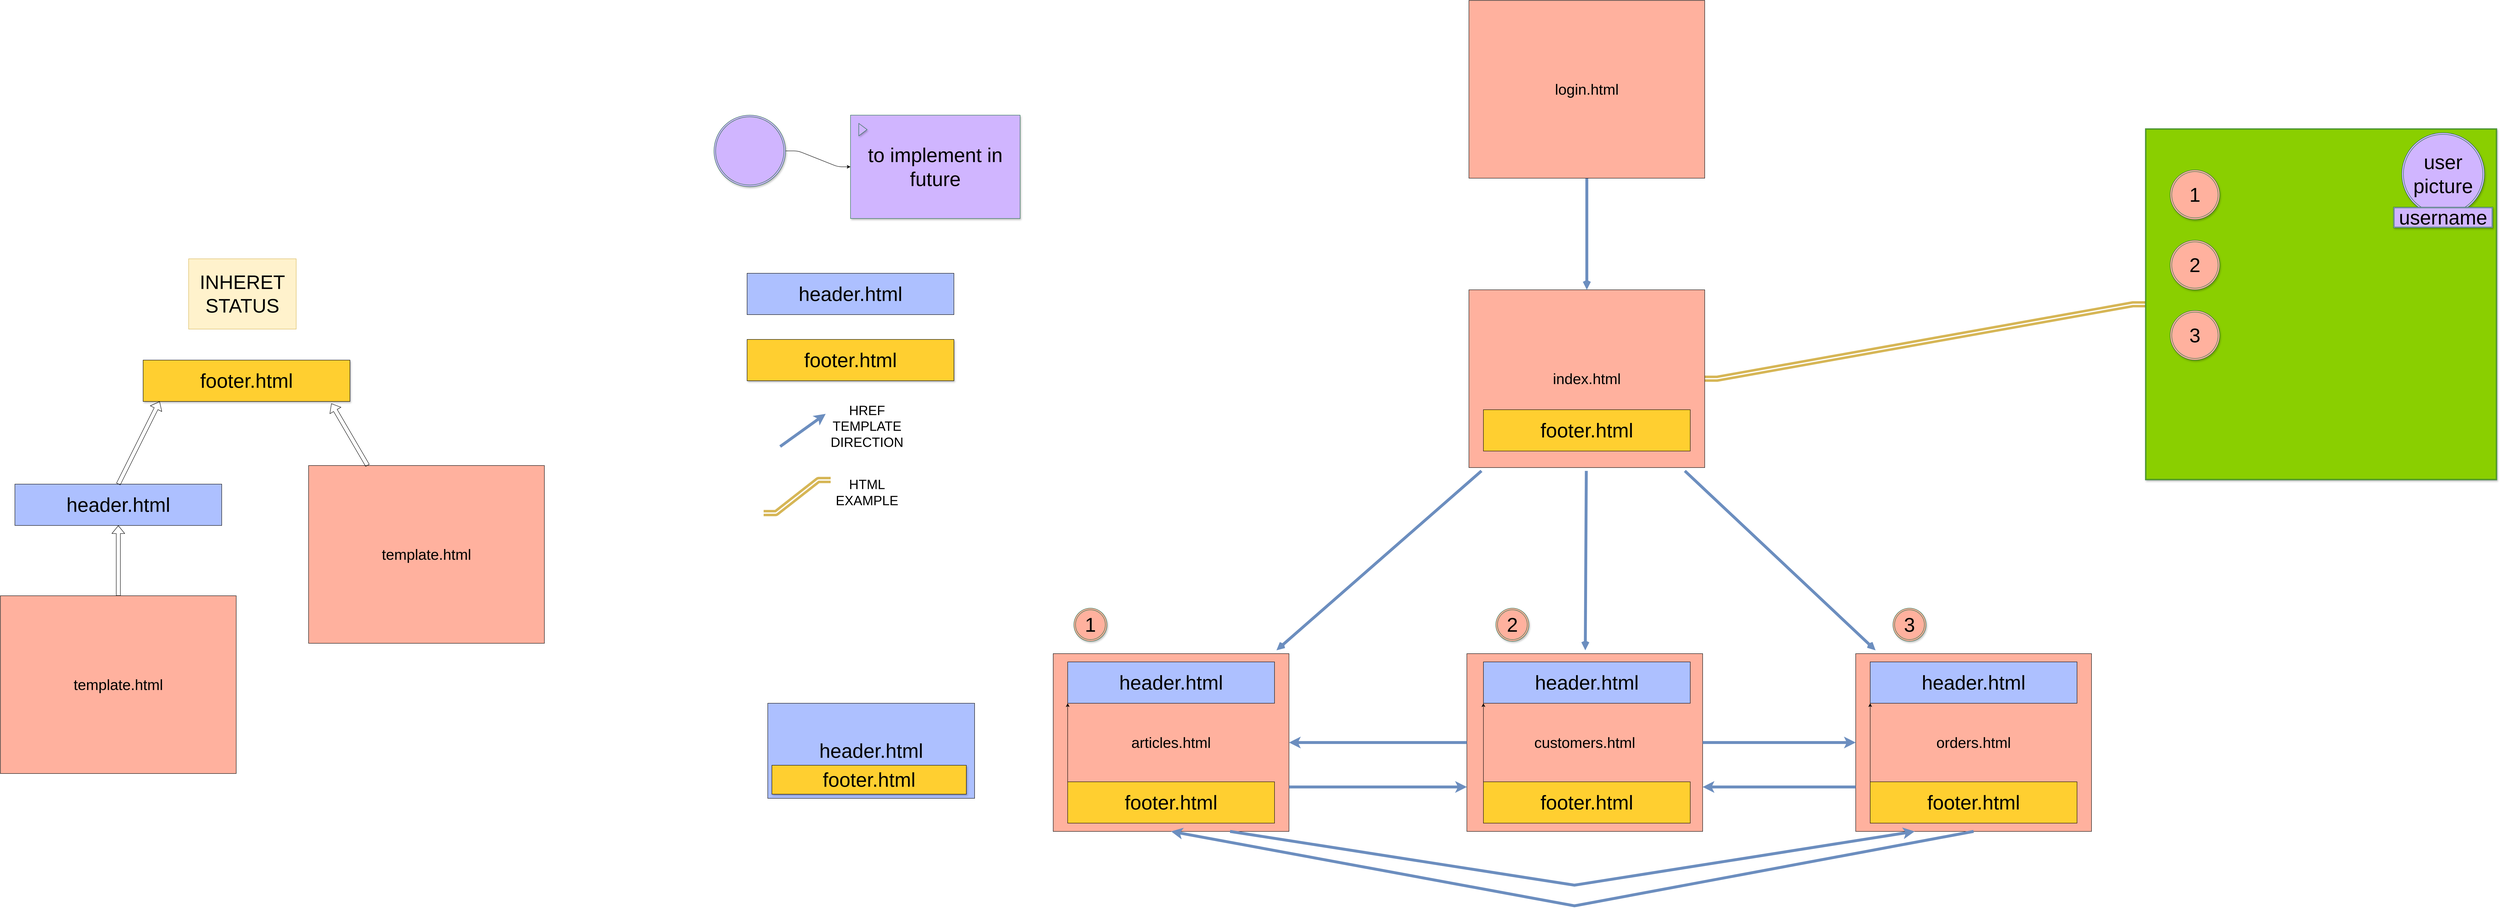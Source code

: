 <mxfile pages="1">
    <diagram id="yOtjCvt9NFVpBaILGM7R" name="Página-1">
        <mxGraphModel dx="8507" dy="3237" grid="1" gridSize="10" guides="1" tooltips="1" connect="1" arrows="1" fold="1" page="0" pageScale="1" pageWidth="827" pageHeight="1169" math="0" shadow="0">
            <root>
                <mxCell id="0"/>
                <mxCell id="1" parent="0"/>
                <mxCell id="221" style="rounded=0;orthogonalLoop=1;jettySize=auto;html=1;exitX=0.5;exitY=1;exitDx=0;exitDy=0;entryX=0.5;entryY=0;entryDx=0;entryDy=0;fontSize=36;endArrow=open;sourcePerimeterSpacing=8;targetPerimeterSpacing=8;fillColor=#dae8fc;strokeColor=#6c8ebf;strokeWidth=7;" parent="1" source="210" target="211" edge="1">
                    <mxGeometry relative="1" as="geometry"/>
                </mxCell>
                <mxCell id="210" value="&lt;font style=&quot;font-size: 36px;&quot;&gt;login.html&lt;/font&gt;" style="rounded=0;whiteSpace=wrap;html=1;fillColor=#FFB19E;" parent="1" vertex="1">
                    <mxGeometry x="-105" y="-1140" width="570" height="430" as="geometry"/>
                </mxCell>
                <mxCell id="213" style="rounded=0;orthogonalLoop=1;jettySize=auto;html=1;fontSize=36;endArrow=open;sourcePerimeterSpacing=8;targetPerimeterSpacing=8;fillColor=#dae8fc;strokeColor=#6c8ebf;strokeWidth=7;" parent="1" source="211" target="212" edge="1">
                    <mxGeometry relative="1" as="geometry"/>
                </mxCell>
                <mxCell id="217" style="rounded=0;orthogonalLoop=1;jettySize=auto;html=1;fontSize=36;endArrow=open;sourcePerimeterSpacing=8;targetPerimeterSpacing=8;fillColor=#dae8fc;strokeColor=#6c8ebf;strokeWidth=7;" parent="1" source="211" target="216" edge="1">
                    <mxGeometry relative="1" as="geometry"/>
                </mxCell>
                <mxCell id="220" style="rounded=0;orthogonalLoop=1;jettySize=auto;html=1;fontSize=36;endArrow=open;sourcePerimeterSpacing=8;targetPerimeterSpacing=8;fillColor=#dae8fc;strokeColor=#6c8ebf;strokeWidth=7;" parent="1" source="211" target="219" edge="1">
                    <mxGeometry relative="1" as="geometry"/>
                </mxCell>
                <mxCell id="234" style="edgeStyle=entityRelationEdgeStyle;html=1;exitX=1;exitY=0.5;exitDx=0;exitDy=0;entryX=0;entryY=0.5;entryDx=0;entryDy=0;fontSize=48;elbow=vertical;strokeColor=#d6b656;fillColor=#fff2cc;strokeWidth=6;endArrow=oval;endFill=1;startArrow=diamondThin;startFill=1;shape=link;" parent="1" source="211" target="231" edge="1">
                    <mxGeometry relative="1" as="geometry"/>
                </mxCell>
                <mxCell id="222" value="&lt;font style=&quot;font-size: 48px;&quot;&gt;header.html&lt;/font&gt;" style="rounded=0;whiteSpace=wrap;html=1;fillColor=#ADC0FF;" parent="1" vertex="1">
                    <mxGeometry x="-1850" y="-480" width="500" height="100" as="geometry"/>
                </mxCell>
                <mxCell id="226" value="&lt;font style=&quot;font-size: 48px;&quot;&gt;footer.html&lt;/font&gt;" style="rounded=0;whiteSpace=wrap;html=1;shadow=1;fillColor=#FFCF30;" parent="1" vertex="1">
                    <mxGeometry x="-1850" y="-320" width="500" height="100" as="geometry"/>
                </mxCell>
                <mxCell id="231" value="" style="shape=ext;double=1;whiteSpace=wrap;html=1;aspect=fixed;shadow=1;strokeColor=#206E47;fontSize=48;fillColor=#8ACF00;" parent="1" vertex="1">
                    <mxGeometry x="1530" y="-830" width="850" height="850" as="geometry"/>
                </mxCell>
                <mxCell id="235" value="" style="group" parent="1" vertex="1" connectable="0">
                    <mxGeometry x="-105" y="-440" width="570" height="430" as="geometry"/>
                </mxCell>
                <mxCell id="211" value="&lt;font style=&quot;font-size: 36px;&quot;&gt;index.html&lt;/font&gt;" style="rounded=0;whiteSpace=wrap;html=1;fillColor=#FFB19E;" parent="235" vertex="1">
                    <mxGeometry width="570" height="430" as="geometry"/>
                </mxCell>
                <mxCell id="230" value="&lt;font style=&quot;font-size: 48px;&quot;&gt;footer.html&lt;/font&gt;" style="rounded=0;whiteSpace=wrap;html=1;fillColor=#FFCF30;" parent="235" vertex="1">
                    <mxGeometry x="35" y="290" width="500" height="100" as="geometry"/>
                </mxCell>
                <mxCell id="236" value="" style="group" parent="1" vertex="1" connectable="0">
                    <mxGeometry x="830" y="440" width="570" height="430" as="geometry"/>
                </mxCell>
                <mxCell id="219" value="&lt;font style=&quot;font-size: 36px;&quot;&gt;orders.html&lt;br&gt;&lt;/font&gt;" style="rounded=0;whiteSpace=wrap;html=1;fontSize=36;fillColor=#FFB19E;" parent="236" vertex="1">
                    <mxGeometry width="570" height="430" as="geometry"/>
                </mxCell>
                <mxCell id="225" value="&lt;font style=&quot;font-size: 48px;&quot;&gt;header.html&lt;/font&gt;" style="rounded=0;whiteSpace=wrap;html=1;fillColor=#ADC0FF;" parent="236" vertex="1">
                    <mxGeometry x="35" y="20" width="500" height="100" as="geometry"/>
                </mxCell>
                <mxCell id="282" style="edgeStyle=none;html=1;exitX=0;exitY=0;exitDx=0;exitDy=0;entryX=0;entryY=1;entryDx=0;entryDy=0;" parent="236" source="229" target="225" edge="1">
                    <mxGeometry relative="1" as="geometry"/>
                </mxCell>
                <mxCell id="229" value="&lt;font style=&quot;font-size: 48px;&quot;&gt;footer.html&lt;/font&gt;" style="rounded=0;whiteSpace=wrap;html=1;fillColor=#FFCF30;" parent="236" vertex="1">
                    <mxGeometry x="35" y="310" width="500" height="100" as="geometry"/>
                </mxCell>
                <mxCell id="237" value="" style="group" parent="1" vertex="1" connectable="0">
                    <mxGeometry x="-110" y="440" width="570" height="430" as="geometry"/>
                </mxCell>
                <mxCell id="216" value="customers.html" style="rounded=0;whiteSpace=wrap;html=1;fontSize=36;fillColor=#FFB19E;" parent="237" vertex="1">
                    <mxGeometry width="570" height="430" as="geometry"/>
                </mxCell>
                <mxCell id="224" value="&lt;font style=&quot;font-size: 48px;&quot;&gt;header.html&lt;/font&gt;" style="rounded=0;whiteSpace=wrap;html=1;fillColor=#ADC0FF;" parent="237" vertex="1">
                    <mxGeometry x="40" y="20" width="500" height="100" as="geometry"/>
                </mxCell>
                <mxCell id="281" style="edgeStyle=none;html=1;exitX=0;exitY=0;exitDx=0;exitDy=0;entryX=0;entryY=1;entryDx=0;entryDy=0;" parent="237" source="228" target="224" edge="1">
                    <mxGeometry relative="1" as="geometry"/>
                </mxCell>
                <mxCell id="228" value="&lt;font style=&quot;font-size: 48px;&quot;&gt;footer.html&lt;/font&gt;" style="rounded=0;whiteSpace=wrap;html=1;fillColor=#FFCF30;" parent="237" vertex="1">
                    <mxGeometry x="40" y="310" width="500" height="100" as="geometry"/>
                </mxCell>
                <mxCell id="238" value="" style="group" parent="1" vertex="1" connectable="0">
                    <mxGeometry x="-1110" y="440" width="570" height="430" as="geometry"/>
                </mxCell>
                <mxCell id="212" value="articles.html" style="rounded=0;whiteSpace=wrap;html=1;fontSize=36;fillColor=#FFB19E;" parent="238" vertex="1">
                    <mxGeometry width="570" height="430" as="geometry"/>
                </mxCell>
                <mxCell id="223" value="&lt;font style=&quot;font-size: 48px;&quot;&gt;header.html&lt;/font&gt;" style="rounded=0;whiteSpace=wrap;html=1;fillColor=#ADC0FF;" parent="238" vertex="1">
                    <mxGeometry x="35" y="20" width="500" height="100" as="geometry"/>
                </mxCell>
                <mxCell id="280" style="edgeStyle=none;html=1;exitX=0;exitY=0;exitDx=0;exitDy=0;entryX=0;entryY=1;entryDx=0;entryDy=0;" parent="238" source="227" target="223" edge="1">
                    <mxGeometry relative="1" as="geometry"/>
                </mxCell>
                <mxCell id="227" value="&lt;font style=&quot;font-size: 48px;&quot;&gt;footer.html&lt;/font&gt;" style="rounded=0;whiteSpace=wrap;html=1;fillColor=#FFCF30;" parent="238" vertex="1">
                    <mxGeometry x="35" y="310" width="500" height="100" as="geometry"/>
                </mxCell>
                <mxCell id="240" value="1" style="ellipse;shape=doubleEllipse;whiteSpace=wrap;html=1;aspect=fixed;shadow=1;strokeColor=#206E47;fontSize=48;fillColor=#FFB19E;" parent="1" vertex="1">
                    <mxGeometry x="1590" y="-730" width="120" height="120" as="geometry"/>
                </mxCell>
                <mxCell id="242" value="2" style="ellipse;shape=doubleEllipse;whiteSpace=wrap;html=1;aspect=fixed;shadow=1;strokeColor=#206E47;fontSize=48;fillColor=#FFB19E;" parent="1" vertex="1">
                    <mxGeometry x="1590" y="-560" width="120" height="120" as="geometry"/>
                </mxCell>
                <mxCell id="243" value="3" style="ellipse;shape=doubleEllipse;whiteSpace=wrap;html=1;aspect=fixed;shadow=1;strokeColor=#206E47;fontSize=48;fillColor=#FFB19E;" parent="1" vertex="1">
                    <mxGeometry x="1590" y="-390" width="120" height="120" as="geometry"/>
                </mxCell>
                <mxCell id="244" value="1" style="ellipse;shape=doubleEllipse;whiteSpace=wrap;html=1;aspect=fixed;shadow=1;strokeColor=#206E47;fontSize=48;fillColor=#FFB19E;" parent="1" vertex="1">
                    <mxGeometry x="-1060" y="330" width="80" height="80" as="geometry"/>
                </mxCell>
                <mxCell id="245" value="2" style="ellipse;shape=doubleEllipse;whiteSpace=wrap;html=1;aspect=fixed;shadow=1;strokeColor=#206E47;fontSize=48;fillColor=#FFB19E;" parent="1" vertex="1">
                    <mxGeometry x="-40" y="330" width="80" height="80" as="geometry"/>
                </mxCell>
                <mxCell id="246" value="3" style="ellipse;shape=doubleEllipse;whiteSpace=wrap;html=1;aspect=fixed;shadow=1;strokeColor=#206E47;fontSize=48;fillColor=#FFB19E;" parent="1" vertex="1">
                    <mxGeometry x="920" y="330" width="80" height="80" as="geometry"/>
                </mxCell>
                <mxCell id="254" value="user picture" style="ellipse;shape=doubleEllipse;whiteSpace=wrap;html=1;aspect=fixed;shadow=1;strokeColor=#206E47;fontSize=48;fillColor=#D0B5FF;" parent="1" vertex="1">
                    <mxGeometry x="2150" y="-820" width="200" height="200" as="geometry"/>
                </mxCell>
                <mxCell id="258" value="username" style="shape=ext;double=1;rounded=0;whiteSpace=wrap;html=1;shadow=1;strokeColor=#206E47;fontSize=48;fillColor=#D0B5FF;" parent="1" vertex="1">
                    <mxGeometry x="2130" y="-640" width="240" height="50" as="geometry"/>
                </mxCell>
                <mxCell id="260" style="edgeStyle=entityRelationEdgeStyle;html=1;exitX=1;exitY=0.5;exitDx=0;exitDy=0;strokeColor=#000000;fontSize=48;elbow=vertical;" parent="1" source="259" target="261" edge="1">
                    <mxGeometry relative="1" as="geometry">
                        <mxPoint x="1940" y="-1164" as="targetPoint"/>
                    </mxGeometry>
                </mxCell>
                <mxCell id="259" value="" style="ellipse;shape=doubleEllipse;whiteSpace=wrap;html=1;aspect=fixed;shadow=1;strokeColor=#206E47;fontSize=48;fillColor=#D0B5FF;" parent="1" vertex="1">
                    <mxGeometry x="-1930" y="-862.5" width="173" height="173" as="geometry"/>
                </mxCell>
                <mxCell id="261" value="to implement in future" style="html=1;whiteSpace=wrap;container=1;recursiveResize=0;collapsible=0;shadow=1;strokeColor=#206E47;fontSize=48;fillColor=#D0B5FF;" parent="1" vertex="1">
                    <mxGeometry x="-1600" y="-862.5" width="410" height="250" as="geometry"/>
                </mxCell>
                <mxCell id="262" value="" style="triangle;html=1;whiteSpace=wrap;shadow=1;strokeColor=#206E47;fontSize=48;fillColor=#D0B5FF;" parent="261" vertex="1">
                    <mxGeometry x="20" y="20" width="20" height="30" as="geometry"/>
                </mxCell>
                <mxCell id="266" style="rounded=0;orthogonalLoop=1;jettySize=auto;html=1;exitX=1;exitY=0.75;exitDx=0;exitDy=0;entryX=0;entryY=0.75;entryDx=0;entryDy=0;endArrow=classic;endFill=0;strokeWidth=7;fillColor=#dae8fc;strokeColor=#6c8ebf;" parent="1" source="212" target="216" edge="1">
                    <mxGeometry relative="1" as="geometry"/>
                </mxCell>
                <mxCell id="267" style="rounded=0;orthogonalLoop=1;jettySize=auto;html=1;exitX=0;exitY=0.5;exitDx=0;exitDy=0;entryX=1;entryY=0.5;entryDx=0;entryDy=0;endArrow=classic;endFill=0;strokeWidth=7;fillColor=#dae8fc;strokeColor=#6c8ebf;" parent="1" source="216" target="212" edge="1">
                    <mxGeometry relative="1" as="geometry">
                        <mxPoint x="-110" y="800" as="sourcePoint"/>
                        <mxPoint x="-540" y="800" as="targetPoint"/>
                    </mxGeometry>
                </mxCell>
                <mxCell id="268" style="rounded=0;orthogonalLoop=1;jettySize=auto;html=1;exitX=0;exitY=0.75;exitDx=0;exitDy=0;endArrow=classic;endFill=0;strokeWidth=7;entryX=1;entryY=0.75;entryDx=0;entryDy=0;fillColor=#dae8fc;strokeColor=#6c8ebf;" parent="1" source="219" target="216" edge="1">
                    <mxGeometry relative="1" as="geometry">
                        <mxPoint x="840" y="730" as="sourcePoint"/>
                        <mxPoint x="460" y="730" as="targetPoint"/>
                    </mxGeometry>
                </mxCell>
                <mxCell id="269" style="rounded=0;orthogonalLoop=1;jettySize=auto;html=1;exitX=1;exitY=0.5;exitDx=0;exitDy=0;endArrow=classic;endFill=0;strokeWidth=7;entryX=0;entryY=0.5;entryDx=0;entryDy=0;fillColor=#dae8fc;strokeColor=#6c8ebf;" parent="1" source="216" target="219" edge="1">
                    <mxGeometry relative="1" as="geometry">
                        <mxPoint x="465" y="710" as="sourcePoint"/>
                        <mxPoint x="835" y="710" as="targetPoint"/>
                    </mxGeometry>
                </mxCell>
                <mxCell id="270" style="rounded=0;orthogonalLoop=1;jettySize=auto;html=1;exitX=0.75;exitY=1;exitDx=0;exitDy=0;endArrow=classic;endFill=0;strokeWidth=7;entryX=0.25;entryY=1;entryDx=0;entryDy=0;fillColor=#dae8fc;strokeColor=#6c8ebf;" parent="1" source="212" target="219" edge="1">
                    <mxGeometry relative="1" as="geometry">
                        <mxPoint x="-40" y="1230" as="sourcePoint"/>
                        <mxPoint x="330" y="1230" as="targetPoint"/>
                        <Array as="points">
                            <mxPoint x="150" y="1000"/>
                        </Array>
                    </mxGeometry>
                </mxCell>
                <mxCell id="271" style="rounded=0;orthogonalLoop=1;jettySize=auto;html=1;exitX=0.5;exitY=1;exitDx=0;exitDy=0;endArrow=classic;endFill=0;strokeWidth=7;entryX=0.5;entryY=1;entryDx=0;entryDy=0;fillColor=#dae8fc;strokeColor=#6c8ebf;" parent="1" source="219" target="212" edge="1">
                    <mxGeometry relative="1" as="geometry">
                        <mxPoint x="960" y="930.0" as="sourcePoint"/>
                        <mxPoint x="-695" y="930.0" as="targetPoint"/>
                        <Array as="points">
                            <mxPoint x="150" y="1050"/>
                        </Array>
                    </mxGeometry>
                </mxCell>
                <mxCell id="272" style="rounded=0;orthogonalLoop=1;jettySize=auto;html=1;exitX=1;exitY=0.75;exitDx=0;exitDy=0;endArrow=classic;endFill=0;strokeWidth=7;fillColor=#dae8fc;strokeColor=#6c8ebf;" parent="1" edge="1">
                    <mxGeometry relative="1" as="geometry">
                        <mxPoint x="-1770" y="-61.0" as="sourcePoint"/>
                        <mxPoint x="-1660" y="-140" as="targetPoint"/>
                    </mxGeometry>
                </mxCell>
                <mxCell id="273" value="&lt;span style=&quot;font-size: 32px&quot;&gt;HREF TEMPLATE DIRECTION&lt;/span&gt;" style="text;html=1;strokeColor=none;fillColor=none;align=center;verticalAlign=middle;whiteSpace=wrap;rounded=0;" parent="1" vertex="1">
                    <mxGeometry x="-1635" y="-160" width="150" height="100" as="geometry"/>
                </mxCell>
                <mxCell id="274" style="edgeStyle=entityRelationEdgeStyle;html=1;exitX=1;exitY=0.5;exitDx=0;exitDy=0;fontSize=48;elbow=vertical;strokeColor=#d6b656;fillColor=#fff2cc;strokeWidth=6;endArrow=oval;endFill=1;startArrow=diamondThin;startFill=1;shape=link;width=4.286;" parent="1" edge="1">
                    <mxGeometry relative="1" as="geometry">
                        <mxPoint x="-1810" y="100" as="sourcePoint"/>
                        <mxPoint x="-1648" y="20" as="targetPoint"/>
                    </mxGeometry>
                </mxCell>
                <mxCell id="276" value="&lt;span style=&quot;font-size: 32px&quot;&gt;HTML EXAMPLE&lt;/span&gt;" style="text;html=1;strokeColor=none;fillColor=none;align=center;verticalAlign=middle;whiteSpace=wrap;rounded=0;" parent="1" vertex="1">
                    <mxGeometry x="-1635" width="150" height="100" as="geometry"/>
                </mxCell>
                <mxCell id="279" value="" style="group" parent="1" vertex="1" connectable="0">
                    <mxGeometry x="-1800" y="560" width="500" height="230" as="geometry"/>
                </mxCell>
                <mxCell id="277" value="&lt;font style=&quot;font-size: 48px;&quot;&gt;header.html&lt;/font&gt;" style="rounded=0;whiteSpace=wrap;html=1;fillColor=#ADC0FF;" parent="279" vertex="1">
                    <mxGeometry width="500" height="230" as="geometry"/>
                </mxCell>
                <mxCell id="278" value="&lt;font style=&quot;font-size: 48px;&quot;&gt;footer.html&lt;/font&gt;" style="rounded=0;whiteSpace=wrap;html=1;shadow=1;fillColor=#FFCF30;" parent="279" vertex="1">
                    <mxGeometry x="10" y="150" width="470" height="70" as="geometry"/>
                </mxCell>
                <mxCell id="283" value="&lt;font style=&quot;font-size: 48px;&quot;&gt;footer.html&lt;/font&gt;" style="rounded=0;whiteSpace=wrap;html=1;shadow=1;fillColor=#FFCF30;" parent="1" vertex="1">
                    <mxGeometry x="-3310" y="-270" width="500" height="100" as="geometry"/>
                </mxCell>
                <mxCell id="284" value="&lt;font style=&quot;font-size: 48px;&quot;&gt;header.html&lt;/font&gt;" style="rounded=0;whiteSpace=wrap;html=1;fillColor=#ADC0FF;" parent="1" vertex="1">
                    <mxGeometry x="-3620" y="30" width="500" height="100" as="geometry"/>
                </mxCell>
                <mxCell id="285" value="" style="shape=flexArrow;endArrow=classic;html=1;exitX=0.5;exitY=0;exitDx=0;exitDy=0;" parent="1" source="284" edge="1">
                    <mxGeometry width="50" height="50" relative="1" as="geometry">
                        <mxPoint x="-3360" y="10" as="sourcePoint"/>
                        <mxPoint x="-3270" y="-170" as="targetPoint"/>
                    </mxGeometry>
                </mxCell>
                <mxCell id="286" value="" style="group" parent="1" vertex="1" connectable="0">
                    <mxGeometry x="-3655" y="300" width="570" height="430" as="geometry"/>
                </mxCell>
                <mxCell id="287" value="template.html" style="rounded=0;whiteSpace=wrap;html=1;fontSize=36;fillColor=#FFB19E;" parent="286" vertex="1">
                    <mxGeometry width="570" height="430" as="geometry"/>
                </mxCell>
                <mxCell id="291" value="" style="group" parent="1" vertex="1" connectable="0">
                    <mxGeometry x="-2870" y="-85" width="570" height="430" as="geometry"/>
                </mxCell>
                <mxCell id="292" value="template.html" style="rounded=0;whiteSpace=wrap;html=1;fontSize=36;fillColor=#FFB19E;" parent="291" vertex="1">
                    <mxGeometry x="-40" y="70" width="570" height="430" as="geometry"/>
                </mxCell>
                <mxCell id="294" value="" style="shape=flexArrow;endArrow=classic;html=1;exitX=0.5;exitY=0;exitDx=0;exitDy=0;exitPerimeter=0;" parent="1" source="287" edge="1">
                    <mxGeometry width="50" height="50" relative="1" as="geometry">
                        <mxPoint x="-3370" y="280" as="sourcePoint"/>
                        <mxPoint x="-3370" y="130" as="targetPoint"/>
                    </mxGeometry>
                </mxCell>
                <mxCell id="293" value="" style="shape=flexArrow;endArrow=classic;html=1;entryX=0.91;entryY=1.05;entryDx=0;entryDy=0;entryPerimeter=0;exitX=0.25;exitY=0;exitDx=0;exitDy=0;" parent="1" source="292" target="283" edge="1">
                    <mxGeometry width="50" height="50" relative="1" as="geometry">
                        <mxPoint x="-2770" as="sourcePoint"/>
                        <mxPoint x="-2930" y="-160" as="targetPoint"/>
                    </mxGeometry>
                </mxCell>
                <mxCell id="295" value="&lt;font style=&quot;font-size: 47px&quot;&gt;INHERET&lt;br&gt;STATUS&lt;br&gt;&lt;/font&gt;" style="text;html=1;strokeColor=#d6b656;fillColor=#fff2cc;align=center;verticalAlign=middle;whiteSpace=wrap;rounded=0;" parent="1" vertex="1">
                    <mxGeometry x="-3200" y="-515" width="260" height="170" as="geometry"/>
                </mxCell>
            </root>
        </mxGraphModel>
    </diagram>
</mxfile>